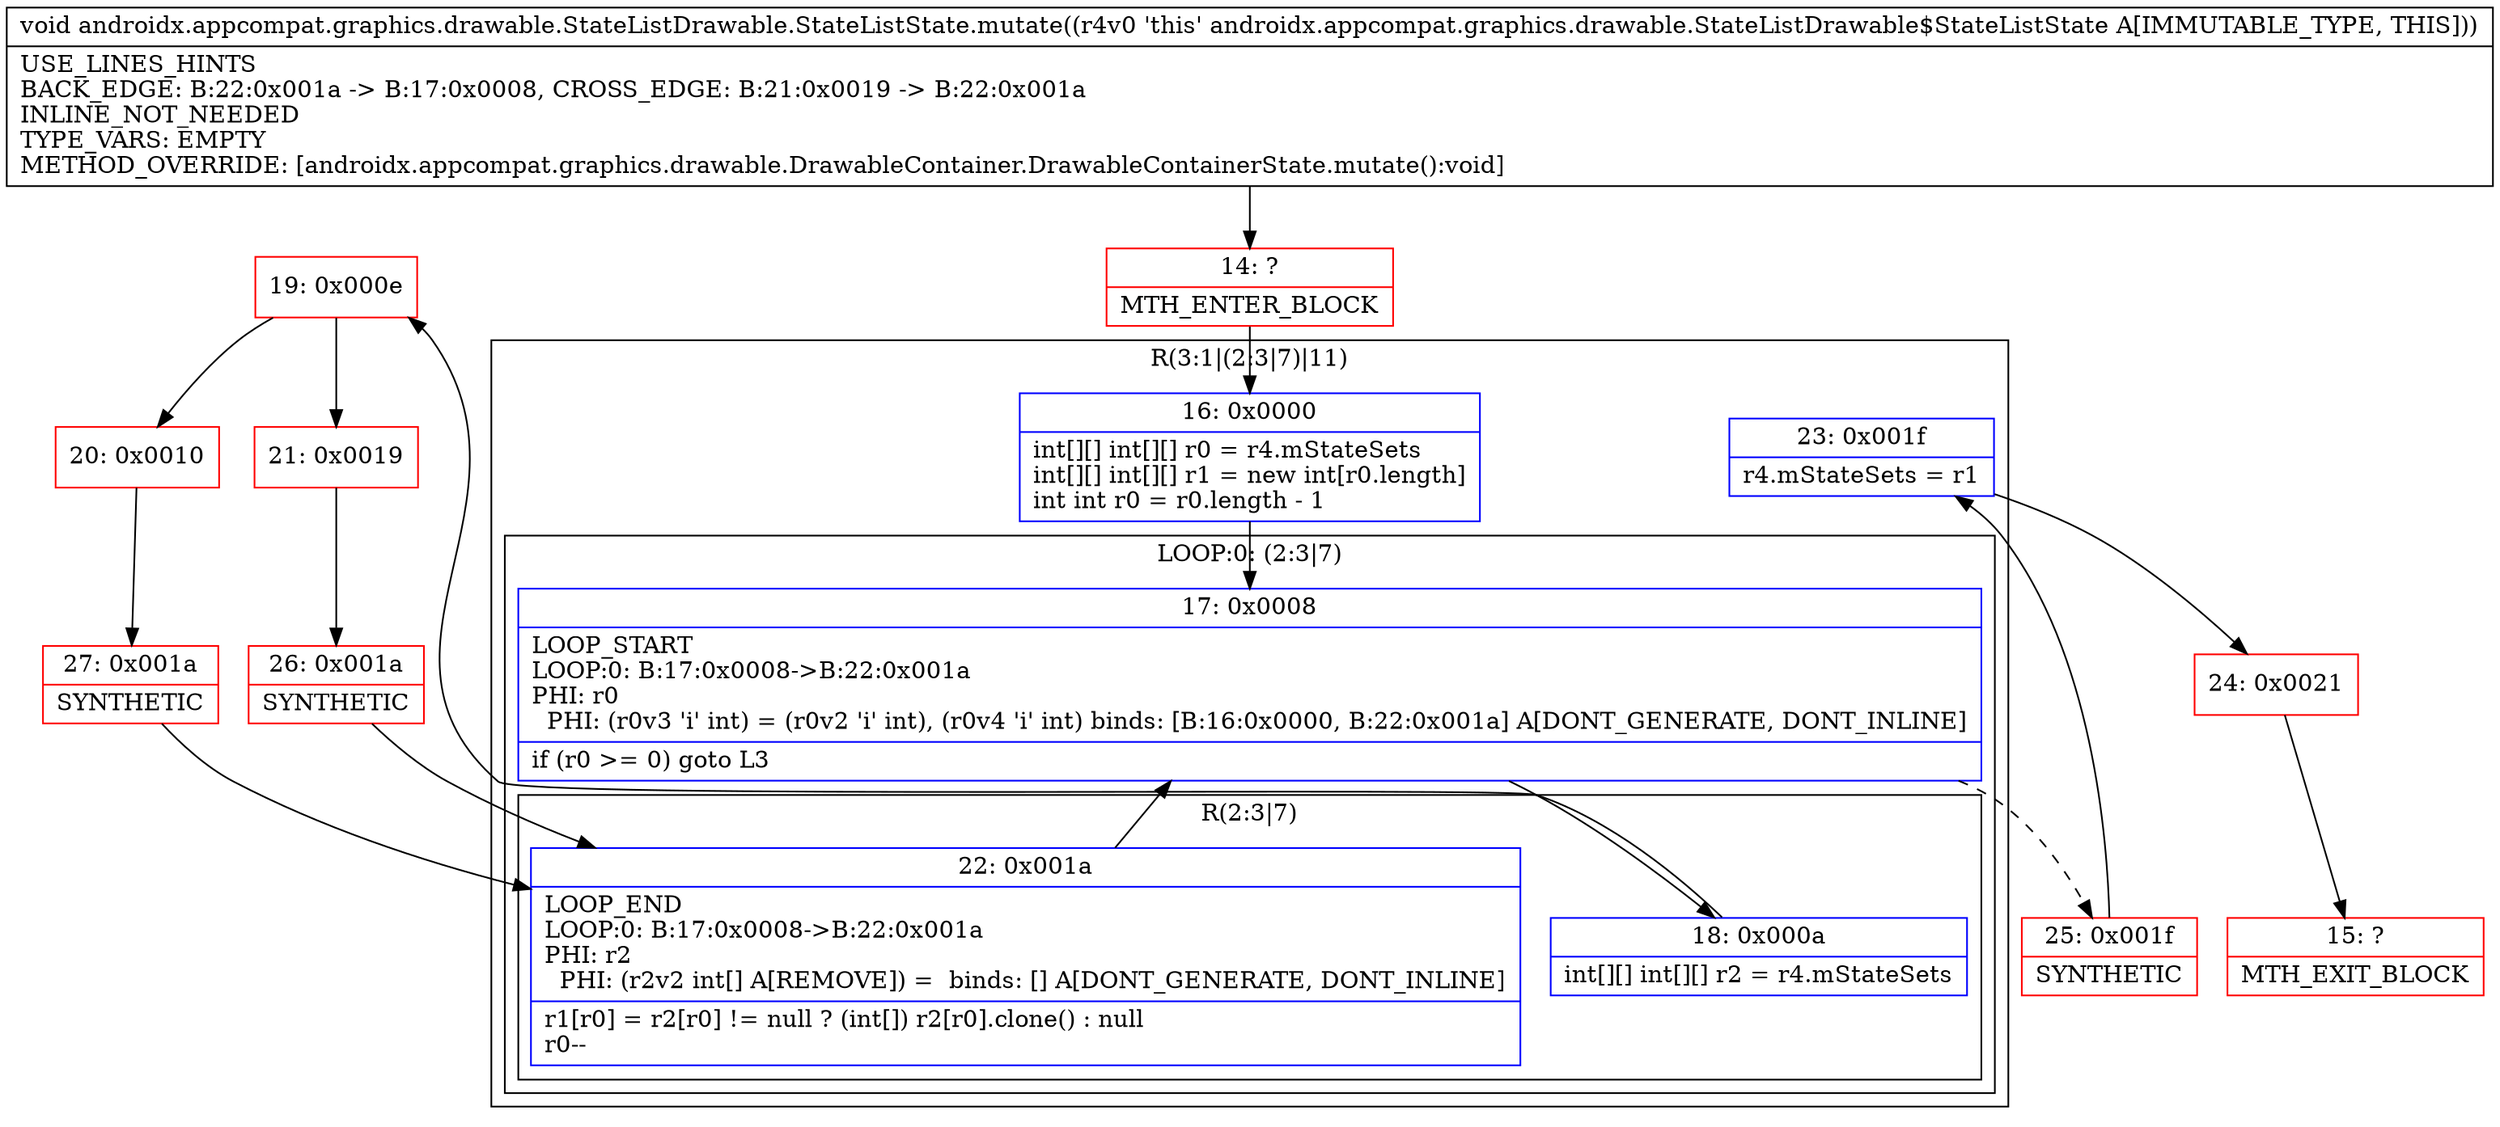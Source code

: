 digraph "CFG forandroidx.appcompat.graphics.drawable.StateListDrawable.StateListState.mutate()V" {
subgraph cluster_Region_1018120465 {
label = "R(3:1|(2:3|7)|11)";
node [shape=record,color=blue];
Node_16 [shape=record,label="{16\:\ 0x0000|int[][] int[][] r0 = r4.mStateSets\lint[][] int[][] r1 = new int[r0.length]\lint int r0 = r0.length \- 1\l}"];
subgraph cluster_LoopRegion_1721789351 {
label = "LOOP:0: (2:3|7)";
node [shape=record,color=blue];
Node_17 [shape=record,label="{17\:\ 0x0008|LOOP_START\lLOOP:0: B:17:0x0008\-\>B:22:0x001a\lPHI: r0 \l  PHI: (r0v3 'i' int) = (r0v2 'i' int), (r0v4 'i' int) binds: [B:16:0x0000, B:22:0x001a] A[DONT_GENERATE, DONT_INLINE]\l|if (r0 \>= 0) goto L3\l}"];
subgraph cluster_Region_991987730 {
label = "R(2:3|7)";
node [shape=record,color=blue];
Node_18 [shape=record,label="{18\:\ 0x000a|int[][] int[][] r2 = r4.mStateSets\l}"];
Node_22 [shape=record,label="{22\:\ 0x001a|LOOP_END\lLOOP:0: B:17:0x0008\-\>B:22:0x001a\lPHI: r2 \l  PHI: (r2v2 int[] A[REMOVE]) =  binds: [] A[DONT_GENERATE, DONT_INLINE]\l|r1[r0] = r2[r0] != null ? (int[]) r2[r0].clone() : null\lr0\-\-\l}"];
}
}
Node_23 [shape=record,label="{23\:\ 0x001f|r4.mStateSets = r1\l}"];
}
Node_14 [shape=record,color=red,label="{14\:\ ?|MTH_ENTER_BLOCK\l}"];
Node_19 [shape=record,color=red,label="{19\:\ 0x000e}"];
Node_20 [shape=record,color=red,label="{20\:\ 0x0010}"];
Node_27 [shape=record,color=red,label="{27\:\ 0x001a|SYNTHETIC\l}"];
Node_21 [shape=record,color=red,label="{21\:\ 0x0019}"];
Node_26 [shape=record,color=red,label="{26\:\ 0x001a|SYNTHETIC\l}"];
Node_25 [shape=record,color=red,label="{25\:\ 0x001f|SYNTHETIC\l}"];
Node_24 [shape=record,color=red,label="{24\:\ 0x0021}"];
Node_15 [shape=record,color=red,label="{15\:\ ?|MTH_EXIT_BLOCK\l}"];
MethodNode[shape=record,label="{void androidx.appcompat.graphics.drawable.StateListDrawable.StateListState.mutate((r4v0 'this' androidx.appcompat.graphics.drawable.StateListDrawable$StateListState A[IMMUTABLE_TYPE, THIS]))  | USE_LINES_HINTS\lBACK_EDGE: B:22:0x001a \-\> B:17:0x0008, CROSS_EDGE: B:21:0x0019 \-\> B:22:0x001a\lINLINE_NOT_NEEDED\lTYPE_VARS: EMPTY\lMETHOD_OVERRIDE: [androidx.appcompat.graphics.drawable.DrawableContainer.DrawableContainerState.mutate():void]\l}"];
MethodNode -> Node_14;Node_16 -> Node_17;
Node_17 -> Node_18;
Node_17 -> Node_25[style=dashed];
Node_18 -> Node_19;
Node_22 -> Node_17;
Node_23 -> Node_24;
Node_14 -> Node_16;
Node_19 -> Node_20;
Node_19 -> Node_21;
Node_20 -> Node_27;
Node_27 -> Node_22;
Node_21 -> Node_26;
Node_26 -> Node_22;
Node_25 -> Node_23;
Node_24 -> Node_15;
}


